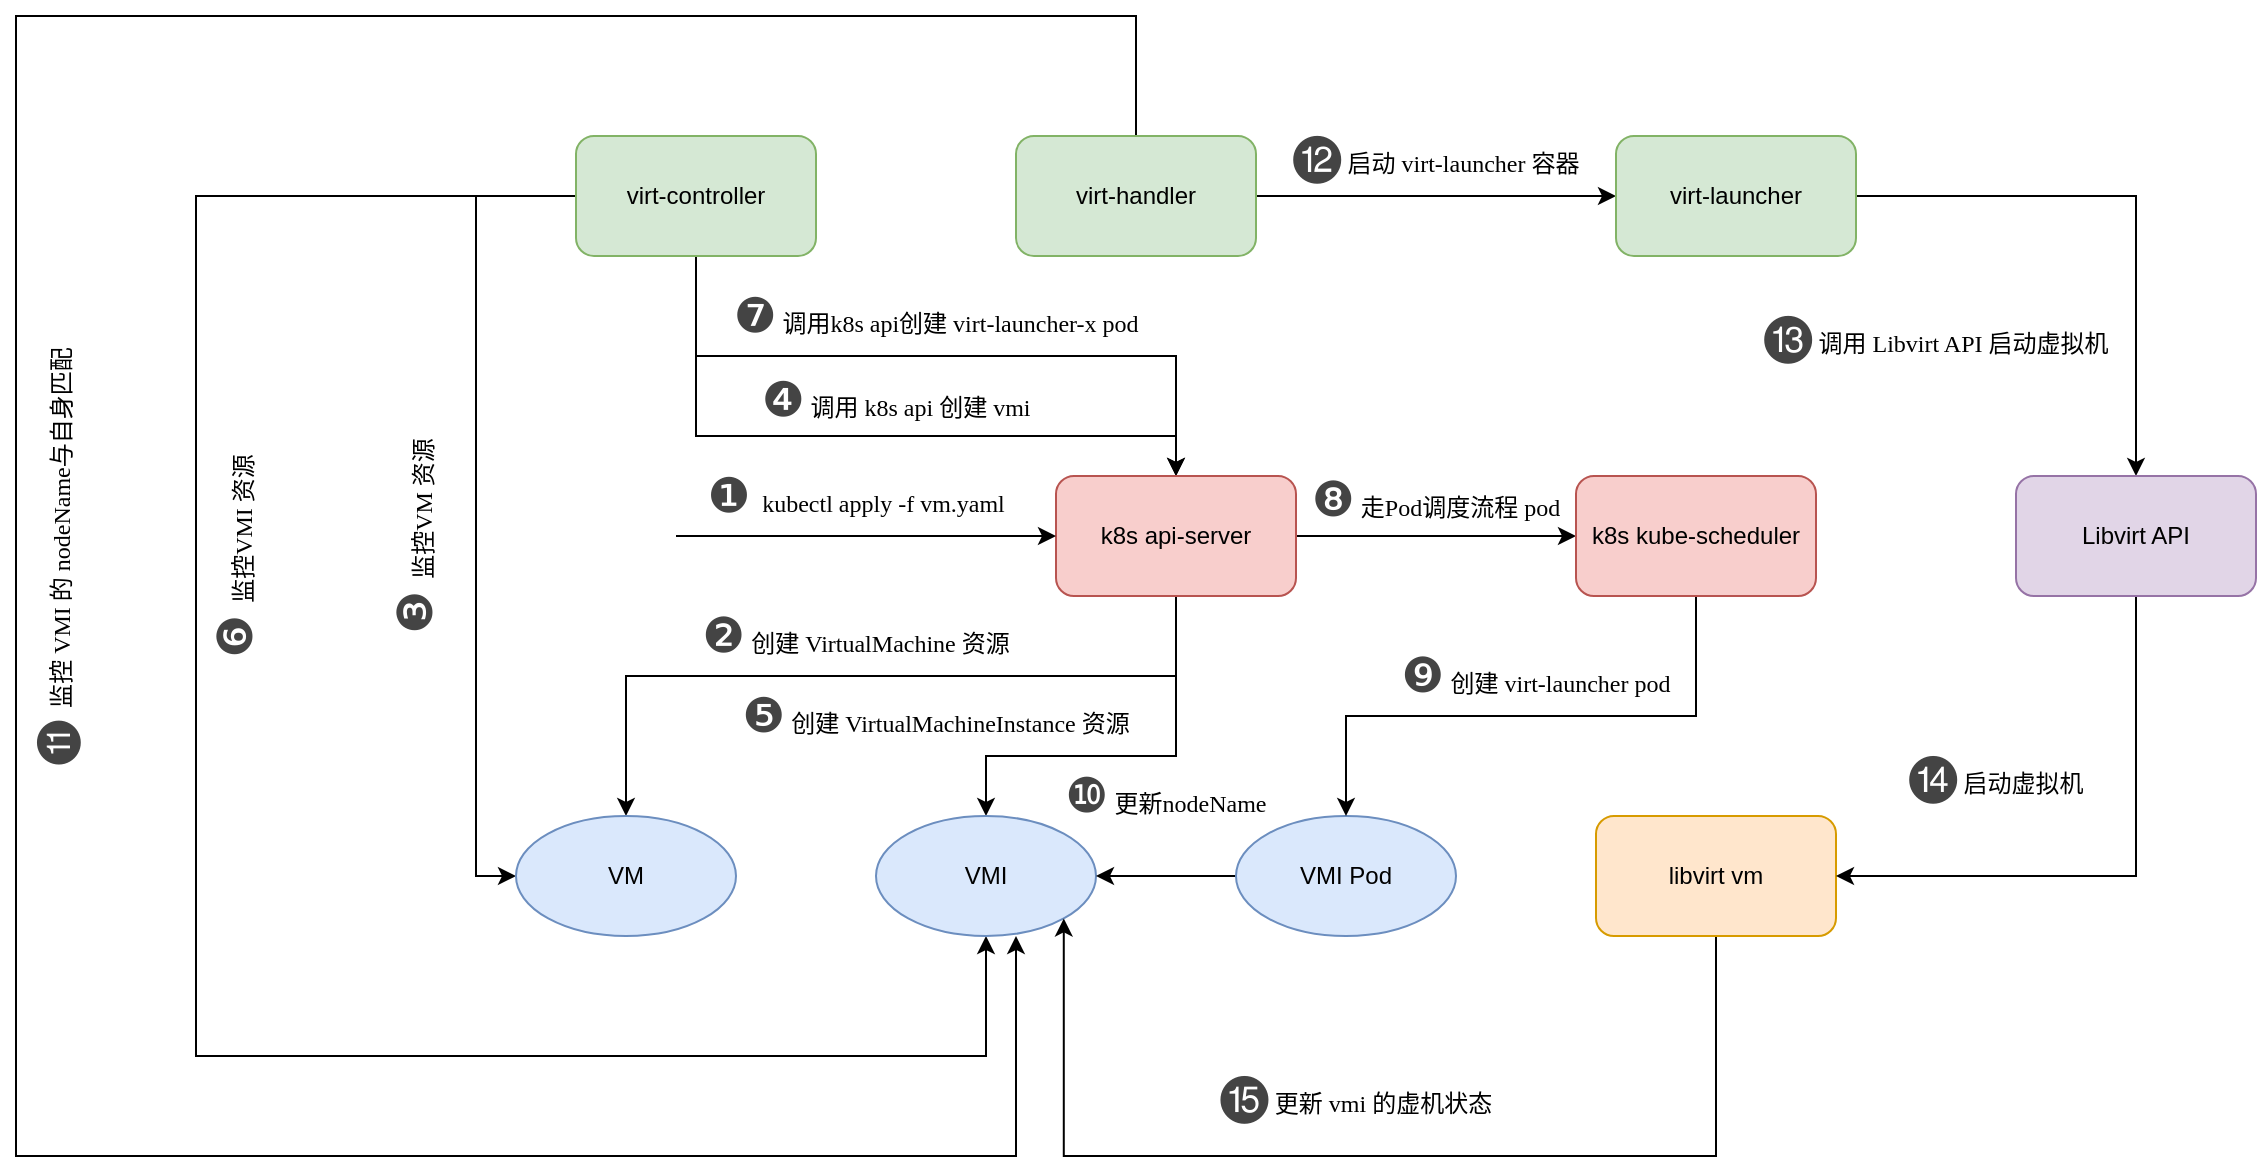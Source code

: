 <mxfile version="12.9.5"><diagram id="xM1gLSkM7bUZfuHCk_L5" name="第 1 页"><mxGraphModel dx="1422" dy="762" grid="0" gridSize="10" guides="1" tooltips="1" connect="1" arrows="1" fold="1" page="1" pageScale="1" pageWidth="2339" pageHeight="3300" math="0" shadow="0"><root><mxCell id="0"/><mxCell id="1" parent="0"/><mxCell id="vR2LSJIJD7EIyGbTCg_a-17" style="edgeStyle=orthogonalEdgeStyle;rounded=0;orthogonalLoop=1;jettySize=auto;html=1;entryX=0;entryY=0.5;entryDx=0;entryDy=0;fontFamily=Comic Sans MS;" edge="1" parent="1" source="vR2LSJIJD7EIyGbTCg_a-1" target="vR2LSJIJD7EIyGbTCg_a-5"><mxGeometry relative="1" as="geometry"><Array as="points"><mxPoint x="340" y="300"/><mxPoint x="340" y="640"/></Array></mxGeometry></mxCell><mxCell id="vR2LSJIJD7EIyGbTCg_a-19" style="edgeStyle=orthogonalEdgeStyle;rounded=0;orthogonalLoop=1;jettySize=auto;html=1;entryX=0.5;entryY=0;entryDx=0;entryDy=0;fontFamily=Comic Sans MS;" edge="1" parent="1" source="vR2LSJIJD7EIyGbTCg_a-1" target="vR2LSJIJD7EIyGbTCg_a-4"><mxGeometry relative="1" as="geometry"><Array as="points"><mxPoint x="450" y="420"/><mxPoint x="690" y="420"/></Array></mxGeometry></mxCell><mxCell id="vR2LSJIJD7EIyGbTCg_a-23" style="edgeStyle=orthogonalEdgeStyle;rounded=0;orthogonalLoop=1;jettySize=auto;html=1;entryX=0.5;entryY=1;entryDx=0;entryDy=0;fontFamily=Comic Sans MS;" edge="1" parent="1" source="vR2LSJIJD7EIyGbTCg_a-1" target="vR2LSJIJD7EIyGbTCg_a-6"><mxGeometry relative="1" as="geometry"><Array as="points"><mxPoint x="200" y="300"/><mxPoint x="200" y="730"/><mxPoint x="595" y="730"/></Array></mxGeometry></mxCell><mxCell id="vR2LSJIJD7EIyGbTCg_a-25" style="edgeStyle=orthogonalEdgeStyle;rounded=0;orthogonalLoop=1;jettySize=auto;html=1;entryX=0.5;entryY=0;entryDx=0;entryDy=0;fontFamily=Comic Sans MS;" edge="1" parent="1" source="vR2LSJIJD7EIyGbTCg_a-1" target="vR2LSJIJD7EIyGbTCg_a-4"><mxGeometry relative="1" as="geometry"><Array as="points"><mxPoint x="450" y="380"/><mxPoint x="690" y="380"/></Array></mxGeometry></mxCell><mxCell id="vR2LSJIJD7EIyGbTCg_a-1" value="virt-controller" style="rounded=1;whiteSpace=wrap;html=1;fillColor=#d5e8d4;strokeColor=#82b366;" vertex="1" parent="1"><mxGeometry x="390" y="270" width="120" height="60" as="geometry"/></mxCell><mxCell id="vR2LSJIJD7EIyGbTCg_a-36" style="edgeStyle=orthogonalEdgeStyle;rounded=0;orthogonalLoop=1;jettySize=auto;html=1;entryX=0.645;entryY=1;entryDx=0;entryDy=0;fontFamily=Comic Sans MS;entryPerimeter=0;" edge="1" parent="1" source="vR2LSJIJD7EIyGbTCg_a-2" target="vR2LSJIJD7EIyGbTCg_a-6"><mxGeometry relative="1" as="geometry"><Array as="points"><mxPoint x="670" y="210"/><mxPoint x="110" y="210"/><mxPoint x="110" y="780"/><mxPoint x="610" y="780"/></Array></mxGeometry></mxCell><mxCell id="vR2LSJIJD7EIyGbTCg_a-38" style="edgeStyle=orthogonalEdgeStyle;rounded=0;orthogonalLoop=1;jettySize=auto;html=1;fontFamily=Comic Sans MS;" edge="1" parent="1" source="vR2LSJIJD7EIyGbTCg_a-2" target="vR2LSJIJD7EIyGbTCg_a-3"><mxGeometry relative="1" as="geometry"/></mxCell><mxCell id="vR2LSJIJD7EIyGbTCg_a-2" value="virt-handler" style="rounded=1;whiteSpace=wrap;html=1;fillColor=#d5e8d4;strokeColor=#82b366;" vertex="1" parent="1"><mxGeometry x="610" y="270" width="120" height="60" as="geometry"/></mxCell><mxCell id="vR2LSJIJD7EIyGbTCg_a-40" style="edgeStyle=orthogonalEdgeStyle;rounded=0;orthogonalLoop=1;jettySize=auto;html=1;fontFamily=Comic Sans MS;" edge="1" parent="1" source="vR2LSJIJD7EIyGbTCg_a-3" target="vR2LSJIJD7EIyGbTCg_a-10"><mxGeometry relative="1" as="geometry"/></mxCell><mxCell id="vR2LSJIJD7EIyGbTCg_a-3" value="virt-launcher" style="rounded=1;whiteSpace=wrap;html=1;fillColor=#d5e8d4;strokeColor=#82b366;" vertex="1" parent="1"><mxGeometry x="910" y="270" width="120" height="60" as="geometry"/></mxCell><mxCell id="vR2LSJIJD7EIyGbTCg_a-14" style="edgeStyle=orthogonalEdgeStyle;rounded=0;orthogonalLoop=1;jettySize=auto;html=1;entryX=0.5;entryY=0;entryDx=0;entryDy=0;fontFamily=Comic Sans MS;" edge="1" parent="1" source="vR2LSJIJD7EIyGbTCg_a-4" target="vR2LSJIJD7EIyGbTCg_a-5"><mxGeometry relative="1" as="geometry"><Array as="points"><mxPoint x="690" y="540"/><mxPoint x="415" y="540"/></Array></mxGeometry></mxCell><mxCell id="vR2LSJIJD7EIyGbTCg_a-21" style="edgeStyle=orthogonalEdgeStyle;rounded=0;orthogonalLoop=1;jettySize=auto;html=1;fontFamily=Comic Sans MS;" edge="1" parent="1" source="vR2LSJIJD7EIyGbTCg_a-4" target="vR2LSJIJD7EIyGbTCg_a-6"><mxGeometry relative="1" as="geometry"><Array as="points"><mxPoint x="690" y="580"/><mxPoint x="595" y="580"/></Array></mxGeometry></mxCell><mxCell id="vR2LSJIJD7EIyGbTCg_a-30" style="edgeStyle=orthogonalEdgeStyle;rounded=0;orthogonalLoop=1;jettySize=auto;html=1;entryX=0;entryY=0.5;entryDx=0;entryDy=0;fontFamily=Comic Sans MS;" edge="1" parent="1" source="vR2LSJIJD7EIyGbTCg_a-4" target="vR2LSJIJD7EIyGbTCg_a-29"><mxGeometry relative="1" as="geometry"/></mxCell><mxCell id="vR2LSJIJD7EIyGbTCg_a-4" value="k8s api-server" style="rounded=1;whiteSpace=wrap;html=1;fillColor=#f8cecc;strokeColor=#b85450;" vertex="1" parent="1"><mxGeometry x="630" y="440" width="120" height="60" as="geometry"/></mxCell><mxCell id="vR2LSJIJD7EIyGbTCg_a-5" value="VM" style="ellipse;whiteSpace=wrap;html=1;fillColor=#dae8fc;strokeColor=#6c8ebf;" vertex="1" parent="1"><mxGeometry x="360" y="610" width="110" height="60" as="geometry"/></mxCell><mxCell id="vR2LSJIJD7EIyGbTCg_a-6" value="VMI" style="ellipse;whiteSpace=wrap;html=1;fillColor=#dae8fc;strokeColor=#6c8ebf;" vertex="1" parent="1"><mxGeometry x="540" y="610" width="110" height="60" as="geometry"/></mxCell><mxCell id="vR2LSJIJD7EIyGbTCg_a-44" style="edgeStyle=orthogonalEdgeStyle;rounded=0;orthogonalLoop=1;jettySize=auto;html=1;entryX=1;entryY=0.5;entryDx=0;entryDy=0;fontFamily=Comic Sans MS;" edge="1" parent="1" source="vR2LSJIJD7EIyGbTCg_a-7" target="vR2LSJIJD7EIyGbTCg_a-6"><mxGeometry relative="1" as="geometry"/></mxCell><mxCell id="vR2LSJIJD7EIyGbTCg_a-7" value="VMI Pod" style="ellipse;whiteSpace=wrap;html=1;fillColor=#dae8fc;strokeColor=#6c8ebf;" vertex="1" parent="1"><mxGeometry x="720" y="610" width="110" height="60" as="geometry"/></mxCell><mxCell id="vR2LSJIJD7EIyGbTCg_a-46" style="edgeStyle=orthogonalEdgeStyle;rounded=0;orthogonalLoop=1;jettySize=auto;html=1;entryX=1;entryY=1;entryDx=0;entryDy=0;fontFamily=Comic Sans MS;" edge="1" parent="1" source="vR2LSJIJD7EIyGbTCg_a-9" target="vR2LSJIJD7EIyGbTCg_a-6"><mxGeometry relative="1" as="geometry"><Array as="points"><mxPoint x="960" y="780"/><mxPoint x="634" y="780"/></Array></mxGeometry></mxCell><mxCell id="vR2LSJIJD7EIyGbTCg_a-9" value="libvirt vm" style="rounded=1;whiteSpace=wrap;html=1;fillColor=#ffe6cc;strokeColor=#d79b00;" vertex="1" parent="1"><mxGeometry x="900" y="610" width="120" height="60" as="geometry"/></mxCell><mxCell id="vR2LSJIJD7EIyGbTCg_a-42" style="edgeStyle=orthogonalEdgeStyle;rounded=0;orthogonalLoop=1;jettySize=auto;html=1;entryX=1;entryY=0.5;entryDx=0;entryDy=0;fontFamily=Comic Sans MS;" edge="1" parent="1" source="vR2LSJIJD7EIyGbTCg_a-10" target="vR2LSJIJD7EIyGbTCg_a-9"><mxGeometry relative="1" as="geometry"><Array as="points"><mxPoint x="1170" y="640"/></Array></mxGeometry></mxCell><mxCell id="vR2LSJIJD7EIyGbTCg_a-10" value="Libvirt API" style="rounded=1;whiteSpace=wrap;html=1;fillColor=#e1d5e7;strokeColor=#9673a6;" vertex="1" parent="1"><mxGeometry x="1110" y="440" width="120" height="60" as="geometry"/></mxCell><mxCell id="vR2LSJIJD7EIyGbTCg_a-11" value="" style="endArrow=classic;html=1;entryX=0;entryY=0.5;entryDx=0;entryDy=0;" edge="1" parent="1" target="vR2LSJIJD7EIyGbTCg_a-4"><mxGeometry width="50" height="50" relative="1" as="geometry"><mxPoint x="440" y="470" as="sourcePoint"/><mxPoint x="860" y="410" as="targetPoint"/></mxGeometry></mxCell><mxCell id="vR2LSJIJD7EIyGbTCg_a-12" value="&lt;span style=&quot;color: rgb(68 , 68 , 68) ; font-size: x-large ; background-color: rgb(255 , 255 , 255)&quot;&gt;❶&amp;nbsp;&lt;/span&gt;kubectl apply -f vm.yaml" style="text;html=1;strokeColor=none;fillColor=none;align=center;verticalAlign=middle;whiteSpace=wrap;rounded=0;fontFamily=Comic Sans MS;" vertex="1" parent="1"><mxGeometry x="410" y="440" width="240" height="20" as="geometry"/></mxCell><mxCell id="vR2LSJIJD7EIyGbTCg_a-15" value="&lt;span style=&quot;color: rgb(68 , 68 , 68) ; font-size: x-large ; background-color: rgb(255 , 255 , 255)&quot;&gt;❷&lt;/span&gt;&amp;nbsp;创建 VirtualMachine 资源" style="text;html=1;strokeColor=none;fillColor=none;align=center;verticalAlign=middle;whiteSpace=wrap;rounded=0;fontFamily=Comic Sans MS;" vertex="1" parent="1"><mxGeometry x="410" y="510" width="240" height="20" as="geometry"/></mxCell><mxCell id="vR2LSJIJD7EIyGbTCg_a-18" value="&lt;span style=&quot;color: rgb(68 , 68 , 68) ; font-size: x-large ; background-color: rgb(255 , 255 , 255)&quot;&gt;❸&lt;/span&gt;&amp;nbsp; 监控VM 资源" style="text;html=1;strokeColor=none;fillColor=none;align=center;verticalAlign=middle;whiteSpace=wrap;rounded=0;fontFamily=Comic Sans MS;rotation=-90;" vertex="1" parent="1"><mxGeometry x="250" y="460" width="120" height="20" as="geometry"/></mxCell><mxCell id="vR2LSJIJD7EIyGbTCg_a-20" value="&lt;span style=&quot;color: rgb(68 , 68 , 68) ; font-size: x-large ; background-color: rgb(255 , 255 , 255)&quot;&gt;❹&lt;/span&gt;&amp;nbsp;调用 k8s api 创建 vmi" style="text;html=1;strokeColor=none;fillColor=none;align=center;verticalAlign=middle;whiteSpace=wrap;rounded=0;fontFamily=Comic Sans MS;" vertex="1" parent="1"><mxGeometry x="430" y="392" width="240" height="20" as="geometry"/></mxCell><mxCell id="vR2LSJIJD7EIyGbTCg_a-22" value="&lt;span style=&quot;color: rgb(68 , 68 , 68) ; font-size: x-large ; background-color: rgb(255 , 255 , 255)&quot;&gt;❺&lt;/span&gt;&amp;nbsp;创建 VirtualMachineInstance 资源" style="text;html=1;strokeColor=none;fillColor=none;align=center;verticalAlign=middle;whiteSpace=wrap;rounded=0;fontFamily=Comic Sans MS;" vertex="1" parent="1"><mxGeometry x="450" y="550" width="240" height="20" as="geometry"/></mxCell><mxCell id="vR2LSJIJD7EIyGbTCg_a-24" value="&lt;span style=&quot;color: rgb(68 , 68 , 68) ; font-size: x-large ; background-color: rgb(255 , 255 , 255)&quot;&gt;❻&lt;/span&gt;&amp;nbsp; 监控VMI 资源" style="text;html=1;strokeColor=none;fillColor=none;align=center;verticalAlign=middle;whiteSpace=wrap;rounded=0;fontFamily=Comic Sans MS;rotation=-90;" vertex="1" parent="1"><mxGeometry x="160" y="470" width="120" height="20" as="geometry"/></mxCell><mxCell id="vR2LSJIJD7EIyGbTCg_a-26" value="&lt;span style=&quot;color: rgb(68 , 68 , 68) ; font-size: x-large ; background-color: rgb(255 , 255 , 255)&quot;&gt;❼&lt;/span&gt;&amp;nbsp;调用k8s api创建 virt-launcher-x pod" style="text;html=1;strokeColor=none;fillColor=none;align=center;verticalAlign=middle;whiteSpace=wrap;rounded=0;fontFamily=Comic Sans MS;" vertex="1" parent="1"><mxGeometry x="440" y="350" width="260" height="20" as="geometry"/></mxCell><mxCell id="vR2LSJIJD7EIyGbTCg_a-28" value="&lt;span style=&quot;color: rgb(68 , 68 , 68) ; font-size: x-large ; background-color: rgb(255 , 255 , 255)&quot;&gt;❾&lt;/span&gt;&amp;nbsp;创建 virt-launcher pod" style="text;html=1;strokeColor=none;fillColor=none;align=center;verticalAlign=middle;whiteSpace=wrap;rounded=0;fontFamily=Comic Sans MS;" vertex="1" parent="1"><mxGeometry x="780" y="530" width="180" height="20" as="geometry"/></mxCell><mxCell id="vR2LSJIJD7EIyGbTCg_a-34" style="edgeStyle=orthogonalEdgeStyle;rounded=0;orthogonalLoop=1;jettySize=auto;html=1;entryX=0.5;entryY=0;entryDx=0;entryDy=0;fontFamily=Comic Sans MS;" edge="1" parent="1" source="vR2LSJIJD7EIyGbTCg_a-29" target="vR2LSJIJD7EIyGbTCg_a-7"><mxGeometry relative="1" as="geometry"><Array as="points"><mxPoint x="950" y="560"/><mxPoint x="775" y="560"/></Array></mxGeometry></mxCell><mxCell id="vR2LSJIJD7EIyGbTCg_a-29" value="k8s kube-scheduler" style="rounded=1;whiteSpace=wrap;html=1;fillColor=#f8cecc;strokeColor=#b85450;" vertex="1" parent="1"><mxGeometry x="890" y="440" width="120" height="60" as="geometry"/></mxCell><mxCell id="vR2LSJIJD7EIyGbTCg_a-31" value="&lt;span style=&quot;color: rgb(68 , 68 , 68) ; font-size: x-large ; background-color: rgb(255 , 255 , 255)&quot;&gt;❽&lt;/span&gt;&amp;nbsp;走Pod调度流程 pod" style="text;html=1;strokeColor=none;fillColor=none;align=center;verticalAlign=middle;whiteSpace=wrap;rounded=0;fontFamily=Comic Sans MS;" vertex="1" parent="1"><mxGeometry x="750" y="442" width="140" height="20" as="geometry"/></mxCell><mxCell id="vR2LSJIJD7EIyGbTCg_a-37" value="&lt;span style=&quot;color: rgb(68 , 68 , 68) ; font-size: 22px ; background-color: rgb(255 , 255 , 255)&quot;&gt;⓫&lt;/span&gt;&amp;nbsp; 监控 VMI 的 nodeName与自身匹配" style="text;html=1;strokeColor=none;fillColor=none;align=center;verticalAlign=middle;whiteSpace=wrap;rounded=0;fontFamily=Comic Sans MS;rotation=-90;" vertex="1" parent="1"><mxGeometry x="-10" y="470" width="280" height="20" as="geometry"/></mxCell><mxCell id="vR2LSJIJD7EIyGbTCg_a-39" value="&lt;span style=&quot;color: rgb(68 , 68 , 68) ; font-size: x-large ; background-color: rgb(255 , 255 , 255)&quot;&gt;⓬&lt;/span&gt;&amp;nbsp;启动 virt-launcher 容器" style="text;html=1;strokeColor=none;fillColor=none;align=center;verticalAlign=middle;whiteSpace=wrap;rounded=0;fontFamily=Comic Sans MS;" vertex="1" parent="1"><mxGeometry x="740" y="270" width="160" height="20" as="geometry"/></mxCell><mxCell id="vR2LSJIJD7EIyGbTCg_a-41" value="&lt;span style=&quot;color: rgb(68 , 68 , 68) ; font-size: x-large ; background-color: rgb(255 , 255 , 255)&quot;&gt;⓭&lt;/span&gt;&amp;nbsp;调用 Libvirt API 启动虚拟机" style="text;html=1;strokeColor=none;fillColor=none;align=center;verticalAlign=middle;whiteSpace=wrap;rounded=0;fontFamily=Comic Sans MS;" vertex="1" parent="1"><mxGeometry x="970" y="360" width="200" height="20" as="geometry"/></mxCell><mxCell id="vR2LSJIJD7EIyGbTCg_a-43" value="&lt;span style=&quot;color: rgb(68 , 68 , 68) ; font-size: x-large ; background-color: rgb(255 , 255 , 255)&quot;&gt;⓮&lt;/span&gt;&amp;nbsp;启动虚拟机" style="text;html=1;strokeColor=none;fillColor=none;align=center;verticalAlign=middle;whiteSpace=wrap;rounded=0;fontFamily=Comic Sans MS;" vertex="1" parent="1"><mxGeometry x="1000" y="580" width="200" height="20" as="geometry"/></mxCell><mxCell id="vR2LSJIJD7EIyGbTCg_a-45" value="&lt;span style=&quot;color: rgb(68 , 68 , 68) ; font-size: x-large ; background-color: rgb(255 , 255 , 255)&quot;&gt;❿&lt;/span&gt;&amp;nbsp;更新nodeName" style="text;html=1;strokeColor=none;fillColor=none;align=center;verticalAlign=middle;whiteSpace=wrap;rounded=0;fontFamily=Comic Sans MS;" vertex="1" parent="1"><mxGeometry x="620" y="590" width="130" height="20" as="geometry"/></mxCell><mxCell id="vR2LSJIJD7EIyGbTCg_a-47" value="&lt;span style=&quot;color: rgb(68 , 68 , 68) ; font-size: x-large ; background-color: rgb(255 , 255 , 255)&quot;&gt;⓯&lt;/span&gt;&amp;nbsp;更新 vmi 的虚机状态" style="text;html=1;strokeColor=none;fillColor=none;align=center;verticalAlign=middle;whiteSpace=wrap;rounded=0;fontFamily=Comic Sans MS;" vertex="1" parent="1"><mxGeometry x="680" y="740" width="200" height="20" as="geometry"/></mxCell></root></mxGraphModel></diagram></mxfile>